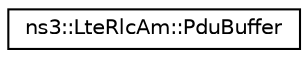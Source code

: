 digraph "Graphical Class Hierarchy"
{
 // LATEX_PDF_SIZE
  edge [fontname="Helvetica",fontsize="10",labelfontname="Helvetica",labelfontsize="10"];
  node [fontname="Helvetica",fontsize="10",shape=record];
  rankdir="LR";
  Node0 [label="ns3::LteRlcAm::PduBuffer",height=0.2,width=0.4,color="black", fillcolor="white", style="filled",URL="$structns3_1_1_lte_rlc_am_1_1_pdu_buffer.html",tooltip="PduBuffer structure."];
}
